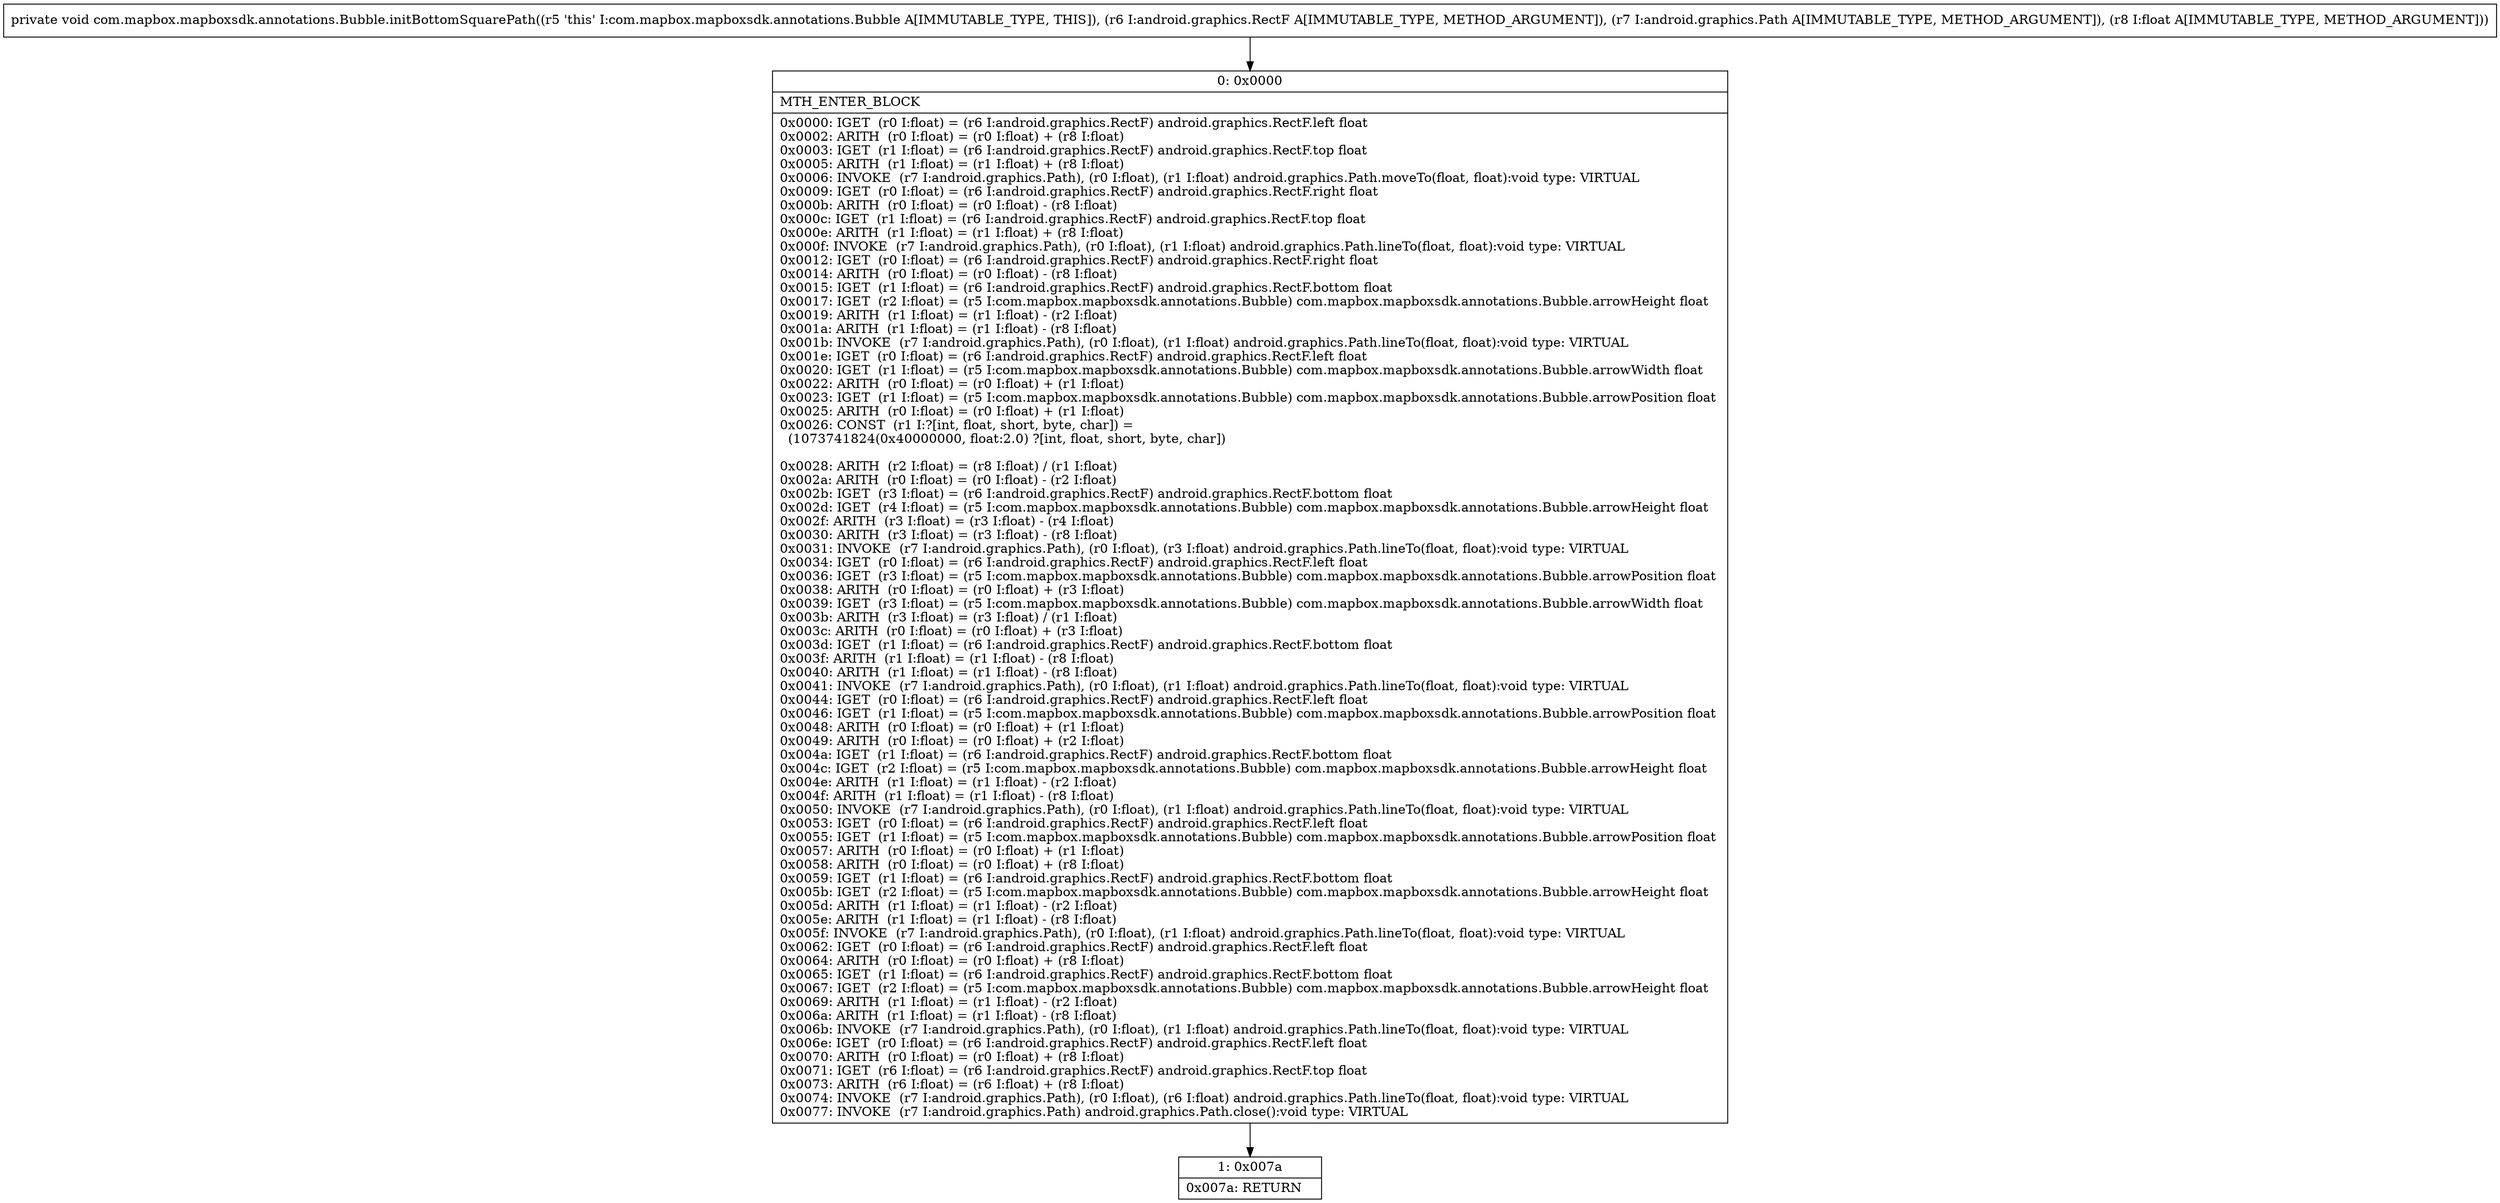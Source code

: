 digraph "CFG forcom.mapbox.mapboxsdk.annotations.Bubble.initBottomSquarePath(Landroid\/graphics\/RectF;Landroid\/graphics\/Path;F)V" {
Node_0 [shape=record,label="{0\:\ 0x0000|MTH_ENTER_BLOCK\l|0x0000: IGET  (r0 I:float) = (r6 I:android.graphics.RectF) android.graphics.RectF.left float \l0x0002: ARITH  (r0 I:float) = (r0 I:float) + (r8 I:float) \l0x0003: IGET  (r1 I:float) = (r6 I:android.graphics.RectF) android.graphics.RectF.top float \l0x0005: ARITH  (r1 I:float) = (r1 I:float) + (r8 I:float) \l0x0006: INVOKE  (r7 I:android.graphics.Path), (r0 I:float), (r1 I:float) android.graphics.Path.moveTo(float, float):void type: VIRTUAL \l0x0009: IGET  (r0 I:float) = (r6 I:android.graphics.RectF) android.graphics.RectF.right float \l0x000b: ARITH  (r0 I:float) = (r0 I:float) \- (r8 I:float) \l0x000c: IGET  (r1 I:float) = (r6 I:android.graphics.RectF) android.graphics.RectF.top float \l0x000e: ARITH  (r1 I:float) = (r1 I:float) + (r8 I:float) \l0x000f: INVOKE  (r7 I:android.graphics.Path), (r0 I:float), (r1 I:float) android.graphics.Path.lineTo(float, float):void type: VIRTUAL \l0x0012: IGET  (r0 I:float) = (r6 I:android.graphics.RectF) android.graphics.RectF.right float \l0x0014: ARITH  (r0 I:float) = (r0 I:float) \- (r8 I:float) \l0x0015: IGET  (r1 I:float) = (r6 I:android.graphics.RectF) android.graphics.RectF.bottom float \l0x0017: IGET  (r2 I:float) = (r5 I:com.mapbox.mapboxsdk.annotations.Bubble) com.mapbox.mapboxsdk.annotations.Bubble.arrowHeight float \l0x0019: ARITH  (r1 I:float) = (r1 I:float) \- (r2 I:float) \l0x001a: ARITH  (r1 I:float) = (r1 I:float) \- (r8 I:float) \l0x001b: INVOKE  (r7 I:android.graphics.Path), (r0 I:float), (r1 I:float) android.graphics.Path.lineTo(float, float):void type: VIRTUAL \l0x001e: IGET  (r0 I:float) = (r6 I:android.graphics.RectF) android.graphics.RectF.left float \l0x0020: IGET  (r1 I:float) = (r5 I:com.mapbox.mapboxsdk.annotations.Bubble) com.mapbox.mapboxsdk.annotations.Bubble.arrowWidth float \l0x0022: ARITH  (r0 I:float) = (r0 I:float) + (r1 I:float) \l0x0023: IGET  (r1 I:float) = (r5 I:com.mapbox.mapboxsdk.annotations.Bubble) com.mapbox.mapboxsdk.annotations.Bubble.arrowPosition float \l0x0025: ARITH  (r0 I:float) = (r0 I:float) + (r1 I:float) \l0x0026: CONST  (r1 I:?[int, float, short, byte, char]) = \l  (1073741824(0x40000000, float:2.0) ?[int, float, short, byte, char])\l \l0x0028: ARITH  (r2 I:float) = (r8 I:float) \/ (r1 I:float) \l0x002a: ARITH  (r0 I:float) = (r0 I:float) \- (r2 I:float) \l0x002b: IGET  (r3 I:float) = (r6 I:android.graphics.RectF) android.graphics.RectF.bottom float \l0x002d: IGET  (r4 I:float) = (r5 I:com.mapbox.mapboxsdk.annotations.Bubble) com.mapbox.mapboxsdk.annotations.Bubble.arrowHeight float \l0x002f: ARITH  (r3 I:float) = (r3 I:float) \- (r4 I:float) \l0x0030: ARITH  (r3 I:float) = (r3 I:float) \- (r8 I:float) \l0x0031: INVOKE  (r7 I:android.graphics.Path), (r0 I:float), (r3 I:float) android.graphics.Path.lineTo(float, float):void type: VIRTUAL \l0x0034: IGET  (r0 I:float) = (r6 I:android.graphics.RectF) android.graphics.RectF.left float \l0x0036: IGET  (r3 I:float) = (r5 I:com.mapbox.mapboxsdk.annotations.Bubble) com.mapbox.mapboxsdk.annotations.Bubble.arrowPosition float \l0x0038: ARITH  (r0 I:float) = (r0 I:float) + (r3 I:float) \l0x0039: IGET  (r3 I:float) = (r5 I:com.mapbox.mapboxsdk.annotations.Bubble) com.mapbox.mapboxsdk.annotations.Bubble.arrowWidth float \l0x003b: ARITH  (r3 I:float) = (r3 I:float) \/ (r1 I:float) \l0x003c: ARITH  (r0 I:float) = (r0 I:float) + (r3 I:float) \l0x003d: IGET  (r1 I:float) = (r6 I:android.graphics.RectF) android.graphics.RectF.bottom float \l0x003f: ARITH  (r1 I:float) = (r1 I:float) \- (r8 I:float) \l0x0040: ARITH  (r1 I:float) = (r1 I:float) \- (r8 I:float) \l0x0041: INVOKE  (r7 I:android.graphics.Path), (r0 I:float), (r1 I:float) android.graphics.Path.lineTo(float, float):void type: VIRTUAL \l0x0044: IGET  (r0 I:float) = (r6 I:android.graphics.RectF) android.graphics.RectF.left float \l0x0046: IGET  (r1 I:float) = (r5 I:com.mapbox.mapboxsdk.annotations.Bubble) com.mapbox.mapboxsdk.annotations.Bubble.arrowPosition float \l0x0048: ARITH  (r0 I:float) = (r0 I:float) + (r1 I:float) \l0x0049: ARITH  (r0 I:float) = (r0 I:float) + (r2 I:float) \l0x004a: IGET  (r1 I:float) = (r6 I:android.graphics.RectF) android.graphics.RectF.bottom float \l0x004c: IGET  (r2 I:float) = (r5 I:com.mapbox.mapboxsdk.annotations.Bubble) com.mapbox.mapboxsdk.annotations.Bubble.arrowHeight float \l0x004e: ARITH  (r1 I:float) = (r1 I:float) \- (r2 I:float) \l0x004f: ARITH  (r1 I:float) = (r1 I:float) \- (r8 I:float) \l0x0050: INVOKE  (r7 I:android.graphics.Path), (r0 I:float), (r1 I:float) android.graphics.Path.lineTo(float, float):void type: VIRTUAL \l0x0053: IGET  (r0 I:float) = (r6 I:android.graphics.RectF) android.graphics.RectF.left float \l0x0055: IGET  (r1 I:float) = (r5 I:com.mapbox.mapboxsdk.annotations.Bubble) com.mapbox.mapboxsdk.annotations.Bubble.arrowPosition float \l0x0057: ARITH  (r0 I:float) = (r0 I:float) + (r1 I:float) \l0x0058: ARITH  (r0 I:float) = (r0 I:float) + (r8 I:float) \l0x0059: IGET  (r1 I:float) = (r6 I:android.graphics.RectF) android.graphics.RectF.bottom float \l0x005b: IGET  (r2 I:float) = (r5 I:com.mapbox.mapboxsdk.annotations.Bubble) com.mapbox.mapboxsdk.annotations.Bubble.arrowHeight float \l0x005d: ARITH  (r1 I:float) = (r1 I:float) \- (r2 I:float) \l0x005e: ARITH  (r1 I:float) = (r1 I:float) \- (r8 I:float) \l0x005f: INVOKE  (r7 I:android.graphics.Path), (r0 I:float), (r1 I:float) android.graphics.Path.lineTo(float, float):void type: VIRTUAL \l0x0062: IGET  (r0 I:float) = (r6 I:android.graphics.RectF) android.graphics.RectF.left float \l0x0064: ARITH  (r0 I:float) = (r0 I:float) + (r8 I:float) \l0x0065: IGET  (r1 I:float) = (r6 I:android.graphics.RectF) android.graphics.RectF.bottom float \l0x0067: IGET  (r2 I:float) = (r5 I:com.mapbox.mapboxsdk.annotations.Bubble) com.mapbox.mapboxsdk.annotations.Bubble.arrowHeight float \l0x0069: ARITH  (r1 I:float) = (r1 I:float) \- (r2 I:float) \l0x006a: ARITH  (r1 I:float) = (r1 I:float) \- (r8 I:float) \l0x006b: INVOKE  (r7 I:android.graphics.Path), (r0 I:float), (r1 I:float) android.graphics.Path.lineTo(float, float):void type: VIRTUAL \l0x006e: IGET  (r0 I:float) = (r6 I:android.graphics.RectF) android.graphics.RectF.left float \l0x0070: ARITH  (r0 I:float) = (r0 I:float) + (r8 I:float) \l0x0071: IGET  (r6 I:float) = (r6 I:android.graphics.RectF) android.graphics.RectF.top float \l0x0073: ARITH  (r6 I:float) = (r6 I:float) + (r8 I:float) \l0x0074: INVOKE  (r7 I:android.graphics.Path), (r0 I:float), (r6 I:float) android.graphics.Path.lineTo(float, float):void type: VIRTUAL \l0x0077: INVOKE  (r7 I:android.graphics.Path) android.graphics.Path.close():void type: VIRTUAL \l}"];
Node_1 [shape=record,label="{1\:\ 0x007a|0x007a: RETURN   \l}"];
MethodNode[shape=record,label="{private void com.mapbox.mapboxsdk.annotations.Bubble.initBottomSquarePath((r5 'this' I:com.mapbox.mapboxsdk.annotations.Bubble A[IMMUTABLE_TYPE, THIS]), (r6 I:android.graphics.RectF A[IMMUTABLE_TYPE, METHOD_ARGUMENT]), (r7 I:android.graphics.Path A[IMMUTABLE_TYPE, METHOD_ARGUMENT]), (r8 I:float A[IMMUTABLE_TYPE, METHOD_ARGUMENT])) }"];
MethodNode -> Node_0;
Node_0 -> Node_1;
}

